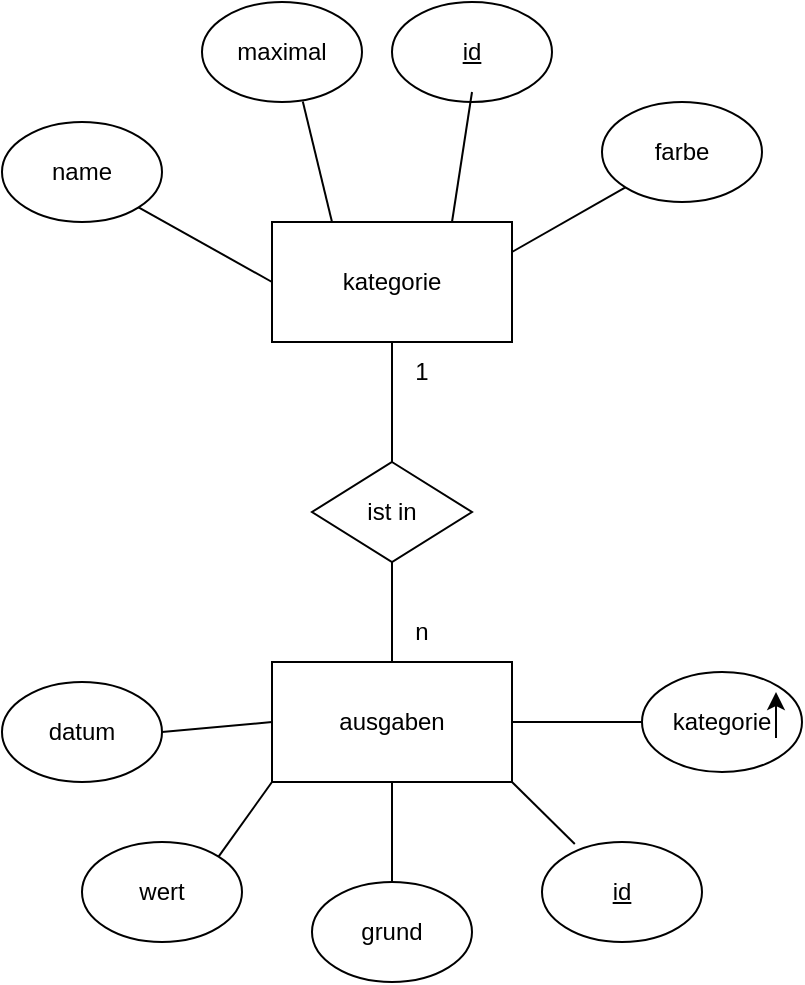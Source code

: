 <mxfile version="21.0.6" type="github">
  <diagram id="R2lEEEUBdFMjLlhIrx00" name="Page-1">
    <mxGraphModel dx="1050" dy="541" grid="1" gridSize="10" guides="1" tooltips="1" connect="1" arrows="1" fold="1" page="1" pageScale="1" pageWidth="850" pageHeight="1100" math="0" shadow="0" extFonts="Permanent Marker^https://fonts.googleapis.com/css?family=Permanent+Marker">
      <root>
        <mxCell id="0" />
        <mxCell id="1" parent="0" />
        <mxCell id="pl_Toyj_eWCh5PbP4MQA-1" value="kategorie" style="rounded=0;whiteSpace=wrap;html=1;" vertex="1" parent="1">
          <mxGeometry x="365" y="170" width="120" height="60" as="geometry" />
        </mxCell>
        <mxCell id="pl_Toyj_eWCh5PbP4MQA-2" value="ausgaben" style="rounded=0;whiteSpace=wrap;html=1;" vertex="1" parent="1">
          <mxGeometry x="365" y="390" width="120" height="60" as="geometry" />
        </mxCell>
        <mxCell id="pl_Toyj_eWCh5PbP4MQA-3" value="kategorie" style="ellipse;whiteSpace=wrap;html=1;" vertex="1" parent="1">
          <mxGeometry x="550" y="395" width="80" height="50" as="geometry" />
        </mxCell>
        <mxCell id="pl_Toyj_eWCh5PbP4MQA-4" value="datum" style="ellipse;whiteSpace=wrap;html=1;" vertex="1" parent="1">
          <mxGeometry x="230" y="400" width="80" height="50" as="geometry" />
        </mxCell>
        <mxCell id="pl_Toyj_eWCh5PbP4MQA-5" value="maximal" style="ellipse;whiteSpace=wrap;html=1;" vertex="1" parent="1">
          <mxGeometry x="330" y="60" width="80" height="50" as="geometry" />
        </mxCell>
        <mxCell id="pl_Toyj_eWCh5PbP4MQA-6" value="name" style="ellipse;whiteSpace=wrap;html=1;" vertex="1" parent="1">
          <mxGeometry x="230" y="120" width="80" height="50" as="geometry" />
        </mxCell>
        <mxCell id="pl_Toyj_eWCh5PbP4MQA-7" value="farbe" style="ellipse;whiteSpace=wrap;html=1;" vertex="1" parent="1">
          <mxGeometry x="530" y="110" width="80" height="50" as="geometry" />
        </mxCell>
        <mxCell id="pl_Toyj_eWCh5PbP4MQA-8" value="&lt;u&gt;id&lt;/u&gt;" style="ellipse;whiteSpace=wrap;html=1;" vertex="1" parent="1">
          <mxGeometry x="425" y="60" width="80" height="50" as="geometry" />
        </mxCell>
        <mxCell id="pl_Toyj_eWCh5PbP4MQA-9" value="wert" style="ellipse;whiteSpace=wrap;html=1;" vertex="1" parent="1">
          <mxGeometry x="270" y="480" width="80" height="50" as="geometry" />
        </mxCell>
        <mxCell id="pl_Toyj_eWCh5PbP4MQA-10" value="grund" style="ellipse;whiteSpace=wrap;html=1;" vertex="1" parent="1">
          <mxGeometry x="385" y="500" width="80" height="50" as="geometry" />
        </mxCell>
        <mxCell id="pl_Toyj_eWCh5PbP4MQA-12" value="" style="endArrow=classic;html=1;rounded=0;" edge="1" parent="1">
          <mxGeometry width="50" height="50" relative="1" as="geometry">
            <mxPoint x="617" y="428" as="sourcePoint" />
            <mxPoint x="617" y="405" as="targetPoint" />
          </mxGeometry>
        </mxCell>
        <mxCell id="pl_Toyj_eWCh5PbP4MQA-13" value="&lt;u&gt;id&lt;/u&gt;" style="ellipse;whiteSpace=wrap;html=1;" vertex="1" parent="1">
          <mxGeometry x="500" y="480" width="80" height="50" as="geometry" />
        </mxCell>
        <mxCell id="pl_Toyj_eWCh5PbP4MQA-14" value="ist in" style="rhombus;whiteSpace=wrap;html=1;" vertex="1" parent="1">
          <mxGeometry x="385" y="290" width="80" height="50" as="geometry" />
        </mxCell>
        <mxCell id="pl_Toyj_eWCh5PbP4MQA-15" value="" style="endArrow=none;html=1;rounded=0;exitX=0.5;exitY=1;exitDx=0;exitDy=0;entryX=0.5;entryY=0;entryDx=0;entryDy=0;" edge="1" parent="1" source="pl_Toyj_eWCh5PbP4MQA-1" target="pl_Toyj_eWCh5PbP4MQA-14">
          <mxGeometry width="50" height="50" relative="1" as="geometry">
            <mxPoint x="380" y="340" as="sourcePoint" />
            <mxPoint x="430" y="290" as="targetPoint" />
          </mxGeometry>
        </mxCell>
        <mxCell id="pl_Toyj_eWCh5PbP4MQA-17" value="" style="endArrow=none;html=1;rounded=0;entryX=0.5;entryY=1;entryDx=0;entryDy=0;exitX=0.5;exitY=0;exitDx=0;exitDy=0;" edge="1" parent="1" source="pl_Toyj_eWCh5PbP4MQA-2" target="pl_Toyj_eWCh5PbP4MQA-14">
          <mxGeometry width="50" height="50" relative="1" as="geometry">
            <mxPoint x="375" y="390" as="sourcePoint" />
            <mxPoint x="425" y="340" as="targetPoint" />
          </mxGeometry>
        </mxCell>
        <mxCell id="pl_Toyj_eWCh5PbP4MQA-18" value="n" style="text;html=1;strokeColor=none;fillColor=none;align=center;verticalAlign=middle;whiteSpace=wrap;rounded=0;" vertex="1" parent="1">
          <mxGeometry x="425" y="360" width="30" height="30" as="geometry" />
        </mxCell>
        <mxCell id="pl_Toyj_eWCh5PbP4MQA-20" value="1" style="text;html=1;strokeColor=none;fillColor=none;align=center;verticalAlign=middle;whiteSpace=wrap;rounded=0;" vertex="1" parent="1">
          <mxGeometry x="425" y="230" width="30" height="30" as="geometry" />
        </mxCell>
        <mxCell id="pl_Toyj_eWCh5PbP4MQA-21" value="" style="endArrow=none;html=1;rounded=0;entryX=1;entryY=1;entryDx=0;entryDy=0;exitX=0;exitY=0.5;exitDx=0;exitDy=0;" edge="1" parent="1" source="pl_Toyj_eWCh5PbP4MQA-1" target="pl_Toyj_eWCh5PbP4MQA-6">
          <mxGeometry width="50" height="50" relative="1" as="geometry">
            <mxPoint x="400" y="320" as="sourcePoint" />
            <mxPoint x="430" y="290" as="targetPoint" />
          </mxGeometry>
        </mxCell>
        <mxCell id="pl_Toyj_eWCh5PbP4MQA-22" value="" style="endArrow=none;html=1;rounded=0;entryX=0.63;entryY=0.996;entryDx=0;entryDy=0;entryPerimeter=0;exitX=0.25;exitY=0;exitDx=0;exitDy=0;" edge="1" parent="1" source="pl_Toyj_eWCh5PbP4MQA-1" target="pl_Toyj_eWCh5PbP4MQA-5">
          <mxGeometry width="50" height="50" relative="1" as="geometry">
            <mxPoint x="380" y="340" as="sourcePoint" />
            <mxPoint x="430" y="290" as="targetPoint" />
          </mxGeometry>
        </mxCell>
        <mxCell id="pl_Toyj_eWCh5PbP4MQA-23" value="" style="endArrow=none;html=1;rounded=0;entryX=1;entryY=0.5;entryDx=0;entryDy=0;exitX=0;exitY=0.5;exitDx=0;exitDy=0;" edge="1" parent="1" source="pl_Toyj_eWCh5PbP4MQA-2" target="pl_Toyj_eWCh5PbP4MQA-4">
          <mxGeometry width="50" height="50" relative="1" as="geometry">
            <mxPoint x="360" y="430" as="sourcePoint" />
            <mxPoint x="310" y="430" as="targetPoint" />
          </mxGeometry>
        </mxCell>
        <mxCell id="pl_Toyj_eWCh5PbP4MQA-24" value="" style="endArrow=none;html=1;rounded=0;entryX=0;entryY=1;entryDx=0;entryDy=0;exitX=1;exitY=0.25;exitDx=0;exitDy=0;" edge="1" parent="1" source="pl_Toyj_eWCh5PbP4MQA-1" target="pl_Toyj_eWCh5PbP4MQA-7">
          <mxGeometry width="50" height="50" relative="1" as="geometry">
            <mxPoint x="577.5" y="220" as="sourcePoint" />
            <mxPoint x="562.5" y="160" as="targetPoint" />
          </mxGeometry>
        </mxCell>
        <mxCell id="pl_Toyj_eWCh5PbP4MQA-25" value="" style="endArrow=none;html=1;rounded=0;entryX=0.63;entryY=0.996;entryDx=0;entryDy=0;entryPerimeter=0;exitX=0.75;exitY=0;exitDx=0;exitDy=0;" edge="1" parent="1" source="pl_Toyj_eWCh5PbP4MQA-1">
          <mxGeometry width="50" height="50" relative="1" as="geometry">
            <mxPoint x="480" y="165" as="sourcePoint" />
            <mxPoint x="465" y="105" as="targetPoint" />
          </mxGeometry>
        </mxCell>
        <mxCell id="pl_Toyj_eWCh5PbP4MQA-27" value="" style="endArrow=none;html=1;rounded=0;entryX=0;entryY=0.5;entryDx=0;entryDy=0;exitX=1;exitY=0.5;exitDx=0;exitDy=0;" edge="1" parent="1" source="pl_Toyj_eWCh5PbP4MQA-2" target="pl_Toyj_eWCh5PbP4MQA-3">
          <mxGeometry width="50" height="50" relative="1" as="geometry">
            <mxPoint x="500" y="400" as="sourcePoint" />
            <mxPoint x="550" y="350" as="targetPoint" />
          </mxGeometry>
        </mxCell>
        <mxCell id="pl_Toyj_eWCh5PbP4MQA-29" value="" style="endArrow=none;html=1;rounded=0;entryX=0;entryY=1;entryDx=0;entryDy=0;exitX=1;exitY=0;exitDx=0;exitDy=0;" edge="1" parent="1" source="pl_Toyj_eWCh5PbP4MQA-9" target="pl_Toyj_eWCh5PbP4MQA-2">
          <mxGeometry width="50" height="50" relative="1" as="geometry">
            <mxPoint x="340" y="480" as="sourcePoint" />
            <mxPoint x="365" y="445" as="targetPoint" />
          </mxGeometry>
        </mxCell>
        <mxCell id="pl_Toyj_eWCh5PbP4MQA-30" value="" style="endArrow=none;html=1;rounded=0;entryX=0.205;entryY=0.02;entryDx=0;entryDy=0;entryPerimeter=0;exitX=1;exitY=1;exitDx=0;exitDy=0;" edge="1" parent="1" source="pl_Toyj_eWCh5PbP4MQA-2" target="pl_Toyj_eWCh5PbP4MQA-13">
          <mxGeometry width="50" height="50" relative="1" as="geometry">
            <mxPoint x="140" y="400" as="sourcePoint" />
            <mxPoint x="190" y="350" as="targetPoint" />
          </mxGeometry>
        </mxCell>
        <mxCell id="pl_Toyj_eWCh5PbP4MQA-31" value="" style="endArrow=none;html=1;rounded=0;entryX=0.5;entryY=0;entryDx=0;entryDy=0;exitX=0.5;exitY=1;exitDx=0;exitDy=0;" edge="1" parent="1" source="pl_Toyj_eWCh5PbP4MQA-2" target="pl_Toyj_eWCh5PbP4MQA-10">
          <mxGeometry width="50" height="50" relative="1" as="geometry">
            <mxPoint x="150" y="410" as="sourcePoint" />
            <mxPoint x="200" y="360" as="targetPoint" />
          </mxGeometry>
        </mxCell>
      </root>
    </mxGraphModel>
  </diagram>
</mxfile>
